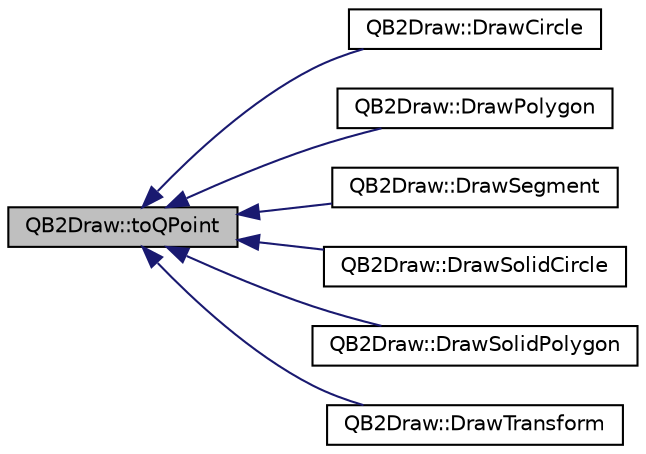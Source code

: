 digraph G
{
  edge [fontname="Helvetica",fontsize="10",labelfontname="Helvetica",labelfontsize="10"];
  node [fontname="Helvetica",fontsize="10",shape=record];
  rankdir="LR";
  Node1 [label="QB2Draw::toQPoint",height=0.2,width=0.4,color="black", fillcolor="grey75", style="filled" fontcolor="black"];
  Node1 -> Node2 [dir="back",color="midnightblue",fontsize="10",style="solid",fontname="Helvetica"];
  Node2 [label="QB2Draw::DrawCircle",height=0.2,width=0.4,color="black", fillcolor="white", style="filled",URL="$classQB2Draw.html#a4860d39ba71abf5ae45e9694b853388c"];
  Node1 -> Node3 [dir="back",color="midnightblue",fontsize="10",style="solid",fontname="Helvetica"];
  Node3 [label="QB2Draw::DrawPolygon",height=0.2,width=0.4,color="black", fillcolor="white", style="filled",URL="$classQB2Draw.html#aae38ab3ac45fb04912aebfa1cd1986b3"];
  Node1 -> Node4 [dir="back",color="midnightblue",fontsize="10",style="solid",fontname="Helvetica"];
  Node4 [label="QB2Draw::DrawSegment",height=0.2,width=0.4,color="black", fillcolor="white", style="filled",URL="$classQB2Draw.html#af3f6722f9e2f9c875229919bbc9be7f8"];
  Node1 -> Node5 [dir="back",color="midnightblue",fontsize="10",style="solid",fontname="Helvetica"];
  Node5 [label="QB2Draw::DrawSolidCircle",height=0.2,width=0.4,color="black", fillcolor="white", style="filled",URL="$classQB2Draw.html#ae718180034b29dfb77fd9e0f5da77ac1"];
  Node1 -> Node6 [dir="back",color="midnightblue",fontsize="10",style="solid",fontname="Helvetica"];
  Node6 [label="QB2Draw::DrawSolidPolygon",height=0.2,width=0.4,color="black", fillcolor="white", style="filled",URL="$classQB2Draw.html#a634b9b7de1a54f7b137b51350e416588"];
  Node1 -> Node7 [dir="back",color="midnightblue",fontsize="10",style="solid",fontname="Helvetica"];
  Node7 [label="QB2Draw::DrawTransform",height=0.2,width=0.4,color="black", fillcolor="white", style="filled",URL="$classQB2Draw.html#a60b49c71ea60f988573bd8620ddc3d1d"];
}
